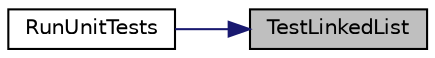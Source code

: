 digraph "TestLinkedList"
{
 // LATEX_PDF_SIZE
  edge [fontname="Helvetica",fontsize="10",labelfontname="Helvetica",labelfontsize="10"];
  node [fontname="Helvetica",fontsize="10",shape=record];
  rankdir="RL";
  Node1 [label="TestLinkedList",height=0.2,width=0.4,color="black", fillcolor="grey75", style="filled", fontcolor="black",tooltip="tests some functions of linked list"];
  Node1 -> Node2 [dir="back",color="midnightblue",fontsize="10",style="solid",fontname="Helvetica"];
  Node2 [label="RunUnitTests",height=0.2,width=0.4,color="black", fillcolor="white", style="filled",URL="$_tests_8h.html#aa97a9cda58fa10ff835b18f62ca5ac81",tooltip=" "];
}
